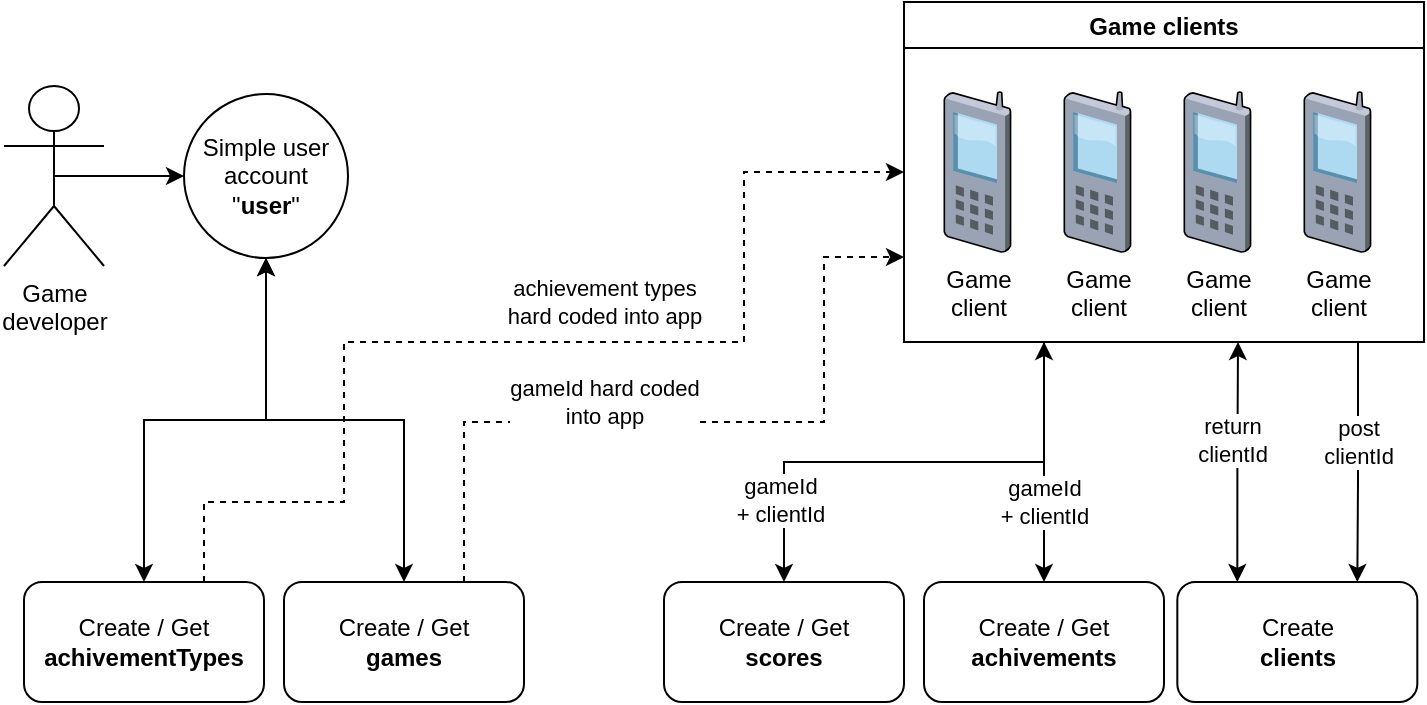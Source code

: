 <mxfile version="16.0.2" type="device"><diagram id="RyIYlMTgDoM7jFE32a90" name="Page-1"><mxGraphModel dx="1137" dy="1045" grid="1" gridSize="10" guides="1" tooltips="1" connect="1" arrows="1" fold="1" page="1" pageScale="1" pageWidth="827" pageHeight="1169" math="0" shadow="0"><root><mxCell id="0"/><mxCell id="1" parent="0"/><mxCell id="7Eq3e-A8xeDVg7PTqRyj-35" style="edgeStyle=orthogonalEdgeStyle;rounded=0;orthogonalLoop=1;jettySize=auto;html=1;exitX=0.75;exitY=0;exitDx=0;exitDy=0;entryX=0;entryY=0.5;entryDx=0;entryDy=0;startArrow=none;startFill=0;dashed=1;" edge="1" parent="1" source="7Eq3e-A8xeDVg7PTqRyj-5" target="7Eq3e-A8xeDVg7PTqRyj-18"><mxGeometry relative="1" as="geometry"><Array as="points"><mxPoint x="170" y="320"/><mxPoint x="240" y="320"/><mxPoint x="240" y="240"/><mxPoint x="440" y="240"/><mxPoint x="440" y="155"/></Array></mxGeometry></mxCell><mxCell id="7Eq3e-A8xeDVg7PTqRyj-36" value="achievement types&lt;br&gt;hard coded into app" style="edgeLabel;html=1;align=center;verticalAlign=middle;resizable=0;points=[];" vertex="1" connectable="0" parent="7Eq3e-A8xeDVg7PTqRyj-35"><mxGeometry x="0.56" y="-4" relative="1" as="geometry"><mxPoint x="-74" y="23" as="offset"/></mxGeometry></mxCell><mxCell id="7Eq3e-A8xeDVg7PTqRyj-5" value="Create / Get&lt;br&gt;&lt;b&gt;achivementTypes&lt;/b&gt;" style="rounded=1;whiteSpace=wrap;html=1;" vertex="1" parent="1"><mxGeometry x="80" y="360" width="120" height="60" as="geometry"/></mxCell><mxCell id="7Eq3e-A8xeDVg7PTqRyj-10" style="edgeStyle=orthogonalEdgeStyle;rounded=0;orthogonalLoop=1;jettySize=auto;html=1;exitX=0.5;exitY=0.5;exitDx=0;exitDy=0;exitPerimeter=0;entryX=0;entryY=0.5;entryDx=0;entryDy=0;" edge="1" parent="1" source="7Eq3e-A8xeDVg7PTqRyj-6" target="7Eq3e-A8xeDVg7PTqRyj-9"><mxGeometry relative="1" as="geometry"/></mxCell><mxCell id="7Eq3e-A8xeDVg7PTqRyj-6" value="Game&lt;br&gt;developer" style="shape=umlActor;verticalLabelPosition=bottom;verticalAlign=top;html=1;outlineConnect=0;" vertex="1" parent="1"><mxGeometry x="70" y="112" width="50" height="90" as="geometry"/></mxCell><mxCell id="7Eq3e-A8xeDVg7PTqRyj-31" style="edgeStyle=orthogonalEdgeStyle;rounded=0;orthogonalLoop=1;jettySize=auto;html=1;startArrow=classic;startFill=1;" edge="1" parent="1" source="7Eq3e-A8xeDVg7PTqRyj-9" target="7Eq3e-A8xeDVg7PTqRyj-5"><mxGeometry relative="1" as="geometry"/></mxCell><mxCell id="7Eq3e-A8xeDVg7PTqRyj-32" style="edgeStyle=orthogonalEdgeStyle;rounded=0;orthogonalLoop=1;jettySize=auto;html=1;entryX=0.5;entryY=0;entryDx=0;entryDy=0;startArrow=classic;startFill=1;" edge="1" parent="1" source="7Eq3e-A8xeDVg7PTqRyj-9" target="7Eq3e-A8xeDVg7PTqRyj-11"><mxGeometry relative="1" as="geometry"/></mxCell><mxCell id="7Eq3e-A8xeDVg7PTqRyj-9" value="Simple user&lt;br&gt;account&lt;br&gt;&quot;&lt;b&gt;user&lt;/b&gt;&quot;" style="ellipse;whiteSpace=wrap;html=1;aspect=fixed;" vertex="1" parent="1"><mxGeometry x="160" y="116" width="82" height="82" as="geometry"/></mxCell><mxCell id="7Eq3e-A8xeDVg7PTqRyj-33" style="edgeStyle=orthogonalEdgeStyle;rounded=0;orthogonalLoop=1;jettySize=auto;html=1;exitX=0.75;exitY=0;exitDx=0;exitDy=0;entryX=0;entryY=0.75;entryDx=0;entryDy=0;startArrow=none;startFill=0;dashed=1;" edge="1" parent="1" source="7Eq3e-A8xeDVg7PTqRyj-11" target="7Eq3e-A8xeDVg7PTqRyj-18"><mxGeometry relative="1" as="geometry"><Array as="points"><mxPoint x="300" y="280"/><mxPoint x="480" y="280"/><mxPoint x="480" y="198"/></Array></mxGeometry></mxCell><mxCell id="7Eq3e-A8xeDVg7PTqRyj-34" value="gameId hard coded&lt;br&gt;into app" style="edgeLabel;html=1;align=center;verticalAlign=middle;resizable=0;points=[];" vertex="1" connectable="0" parent="7Eq3e-A8xeDVg7PTqRyj-33"><mxGeometry x="-0.111" y="-1" relative="1" as="geometry"><mxPoint x="-20" y="-11" as="offset"/></mxGeometry></mxCell><mxCell id="7Eq3e-A8xeDVg7PTqRyj-11" value="Create / Get&lt;br&gt;&lt;b&gt;games&lt;/b&gt;" style="rounded=1;whiteSpace=wrap;html=1;" vertex="1" parent="1"><mxGeometry x="210" y="360" width="120" height="60" as="geometry"/></mxCell><mxCell id="7Eq3e-A8xeDVg7PTqRyj-14" value="Create / Get&lt;br&gt;&lt;b&gt;scores&lt;/b&gt;" style="rounded=1;whiteSpace=wrap;html=1;" vertex="1" parent="1"><mxGeometry x="400" y="360" width="120" height="60" as="geometry"/></mxCell><mxCell id="7Eq3e-A8xeDVg7PTqRyj-15" value="Create / Get&lt;br&gt;&lt;b&gt;achivements&lt;/b&gt;" style="rounded=1;whiteSpace=wrap;html=1;" vertex="1" parent="1"><mxGeometry x="530" y="360" width="120" height="60" as="geometry"/></mxCell><mxCell id="7Eq3e-A8xeDVg7PTqRyj-28" style="edgeStyle=orthogonalEdgeStyle;rounded=0;orthogonalLoop=1;jettySize=auto;html=1;exitX=0.25;exitY=0;exitDx=0;exitDy=0;startArrow=classic;startFill=1;" edge="1" parent="1" source="7Eq3e-A8xeDVg7PTqRyj-16"><mxGeometry relative="1" as="geometry"><mxPoint x="687" y="240" as="targetPoint"/></mxGeometry></mxCell><mxCell id="7Eq3e-A8xeDVg7PTqRyj-29" value="return&lt;br&gt;clientId" style="edgeLabel;html=1;align=center;verticalAlign=middle;resizable=0;points=[];" vertex="1" connectable="0" parent="7Eq3e-A8xeDVg7PTqRyj-28"><mxGeometry x="0.202" y="4" relative="1" as="geometry"><mxPoint as="offset"/></mxGeometry></mxCell><mxCell id="7Eq3e-A8xeDVg7PTqRyj-16" value="Create&lt;br&gt;&lt;b&gt;clients&lt;/b&gt;" style="rounded=1;whiteSpace=wrap;html=1;" vertex="1" parent="1"><mxGeometry x="656.66" y="360" width="120" height="60" as="geometry"/></mxCell><mxCell id="7Eq3e-A8xeDVg7PTqRyj-22" style="edgeStyle=orthogonalEdgeStyle;rounded=0;orthogonalLoop=1;jettySize=auto;html=1;entryX=0.75;entryY=0;entryDx=0;entryDy=0;" edge="1" parent="1" source="7Eq3e-A8xeDVg7PTqRyj-18" target="7Eq3e-A8xeDVg7PTqRyj-16"><mxGeometry relative="1" as="geometry"><Array as="points"><mxPoint x="747" y="310"/><mxPoint x="747" y="310"/></Array></mxGeometry></mxCell><mxCell id="7Eq3e-A8xeDVg7PTqRyj-30" value="post&lt;br&gt;clientId" style="edgeLabel;html=1;align=center;verticalAlign=middle;resizable=0;points=[];" vertex="1" connectable="0" parent="7Eq3e-A8xeDVg7PTqRyj-22"><mxGeometry x="-0.267" relative="1" as="geometry"><mxPoint y="6" as="offset"/></mxGeometry></mxCell><mxCell id="7Eq3e-A8xeDVg7PTqRyj-23" style="edgeStyle=orthogonalEdgeStyle;rounded=0;orthogonalLoop=1;jettySize=auto;html=1;entryX=0.5;entryY=0;entryDx=0;entryDy=0;" edge="1" parent="1" source="7Eq3e-A8xeDVg7PTqRyj-18" target="7Eq3e-A8xeDVg7PTqRyj-15"><mxGeometry relative="1" as="geometry"><Array as="points"><mxPoint x="590" y="280"/><mxPoint x="590" y="280"/></Array></mxGeometry></mxCell><mxCell id="7Eq3e-A8xeDVg7PTqRyj-24" style="edgeStyle=orthogonalEdgeStyle;rounded=0;orthogonalLoop=1;jettySize=auto;html=1;entryX=0.5;entryY=0;entryDx=0;entryDy=0;startArrow=classic;startFill=1;" edge="1" parent="1" source="7Eq3e-A8xeDVg7PTqRyj-18" target="7Eq3e-A8xeDVg7PTqRyj-14"><mxGeometry relative="1" as="geometry"><Array as="points"><mxPoint x="590" y="300"/><mxPoint x="460" y="300"/></Array></mxGeometry></mxCell><mxCell id="7Eq3e-A8xeDVg7PTqRyj-26" value="gameId&lt;br&gt;+ clientId" style="edgeLabel;html=1;align=center;verticalAlign=middle;resizable=0;points=[];" vertex="1" connectable="0" parent="7Eq3e-A8xeDVg7PTqRyj-24"><mxGeometry x="-0.696" relative="1" as="geometry"><mxPoint y="42" as="offset"/></mxGeometry></mxCell><mxCell id="7Eq3e-A8xeDVg7PTqRyj-27" value="gameId&lt;br&gt;+ clientId" style="edgeLabel;html=1;align=center;verticalAlign=middle;resizable=0;points=[];" vertex="1" connectable="0" parent="7Eq3e-A8xeDVg7PTqRyj-24"><mxGeometry x="0.672" y="-2" relative="1" as="geometry"><mxPoint as="offset"/></mxGeometry></mxCell><mxCell id="7Eq3e-A8xeDVg7PTqRyj-18" value="Game clients" style="swimlane;" vertex="1" parent="1"><mxGeometry x="520" y="70" width="260" height="170" as="geometry"/></mxCell><mxCell id="7Eq3e-A8xeDVg7PTqRyj-3" value="Game&lt;br&gt;client" style="verticalLabelPosition=bottom;sketch=0;aspect=fixed;html=1;verticalAlign=top;strokeColor=none;align=center;outlineConnect=0;shape=mxgraph.citrix.cell_phone;" vertex="1" parent="7Eq3e-A8xeDVg7PTqRyj-18"><mxGeometry x="140" y="45" width="33.33" height="80" as="geometry"/></mxCell><mxCell id="7Eq3e-A8xeDVg7PTqRyj-13" value="Game&lt;br&gt;client" style="verticalLabelPosition=bottom;sketch=0;aspect=fixed;html=1;verticalAlign=top;strokeColor=none;align=center;outlineConnect=0;shape=mxgraph.citrix.cell_phone;" vertex="1" parent="7Eq3e-A8xeDVg7PTqRyj-18"><mxGeometry x="20" y="45" width="33.33" height="80" as="geometry"/></mxCell><mxCell id="7Eq3e-A8xeDVg7PTqRyj-20" value="Game&lt;br&gt;client" style="verticalLabelPosition=bottom;sketch=0;aspect=fixed;html=1;verticalAlign=top;strokeColor=none;align=center;outlineConnect=0;shape=mxgraph.citrix.cell_phone;" vertex="1" parent="7Eq3e-A8xeDVg7PTqRyj-18"><mxGeometry x="80" y="45" width="33.33" height="80" as="geometry"/></mxCell><mxCell id="7Eq3e-A8xeDVg7PTqRyj-21" value="Game&lt;br&gt;client" style="verticalLabelPosition=bottom;sketch=0;aspect=fixed;html=1;verticalAlign=top;strokeColor=none;align=center;outlineConnect=0;shape=mxgraph.citrix.cell_phone;" vertex="1" parent="7Eq3e-A8xeDVg7PTqRyj-18"><mxGeometry x="200" y="45" width="33.33" height="80" as="geometry"/></mxCell></root></mxGraphModel></diagram></mxfile>